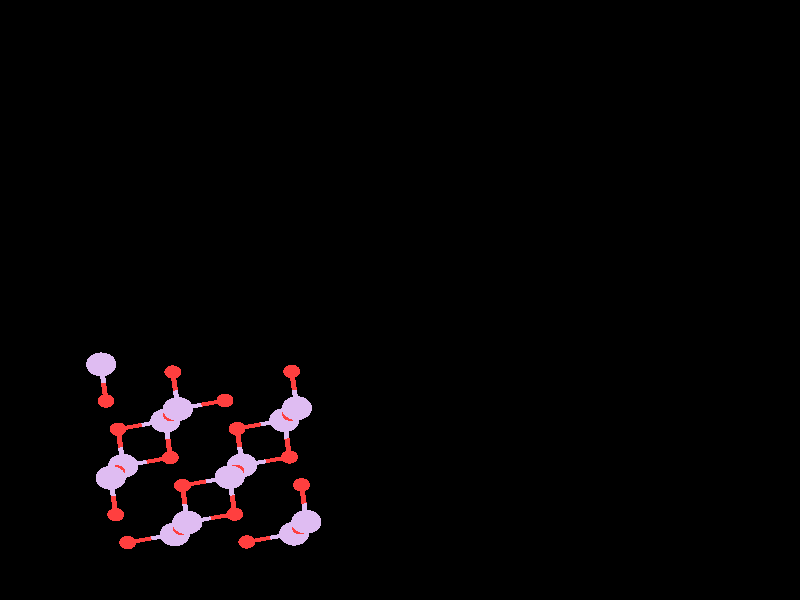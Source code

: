 #include "colors.inc"
#include "finish.inc"

global_settings {assumed_gamma 1 max_trace_level 6}
background {color White transmit 1.0}
camera {orthographic
  right -31.27*x up 29.73*y
  direction 1.00*z
  location <0,0,50.00> look_at <0,0,0>}


light_source {<  2.00,   3.00,  40.00> color White
  area_light <0.70, 0, 0>, <0, 0.70, 0>, 3, 3
  adaptive 1 jitter}
// no fog
#declare simple = finish {phong 0.7}
#declare pale = finish {ambient 0.5 diffuse 0.85 roughness 0.001 specular 0.200 }
#declare intermediate = finish {ambient 0.3 diffuse 0.6 specular 0.1 roughness 0.04}
#declare vmd = finish {ambient 0.0 diffuse 0.65 phong 0.1 phong_size 40.0 specular 0.5 }
#declare jmol = finish {ambient 0.2 diffuse 0.6 specular 1 roughness 0.001 metallic}
#declare ase2 = finish {ambient 0.05 brilliance 3 diffuse 0.6 metallic specular 0.7 roughness 0.04 reflection 0.15}
#declare ase3 = finish {ambient 0.15 brilliance 2 diffuse 0.6 metallic specular 1.0 roughness 0.001 reflection 0.0}
#declare glass = finish {ambient 0.05 diffuse 0.3 specular 1.0 roughness 0.001}
#declare glass2 = finish {ambient 0.01 diffuse 0.3 specular 1.0 reflection 0.25 roughness 0.001}
#declare Rcell = 0.000;
#declare Rbond = 0.100;

#macro atom(LOC, R, COL, TRANS, FIN)
  sphere{LOC, R texture{pigment{color COL transmit TRANS} finish{FIN}}}
#end
#macro constrain(LOC, R, COL, TRANS FIN)
union{torus{R, Rcell rotate 45*z texture{pigment{color COL transmit TRANS} finish{FIN}}}
     torus{R, Rcell rotate -45*z texture{pigment{color COL transmit TRANS} finish{FIN}}}
     translate LOC}
#end

cylinder {<-13.02, -14.16, -33.86>, < 14.89, -13.97, -33.86>, Rcell pigment {Black}}
cylinder {<-14.89,  13.97, -33.86>, < 13.02,  14.16, -33.86>, Rcell pigment {Black}}
cylinder {<-14.89,  13.97,   0.00>, < 13.02,  14.16,   0.00>, Rcell pigment {Black}}
cylinder {<-13.02, -14.16,   0.00>, < 14.89, -13.97,   0.00>, Rcell pigment {Black}}
cylinder {<-13.02, -14.16, -33.86>, <-14.89,  13.97, -33.86>, Rcell pigment {Black}}
cylinder {< 14.89, -13.97, -33.86>, < 13.02,  14.16, -33.86>, Rcell pigment {Black}}
cylinder {< 14.89, -13.97,   0.00>, < 13.02,  14.16,   0.00>, Rcell pigment {Black}}
cylinder {<-13.02, -14.16,   0.00>, <-14.89,  13.97,   0.00>, Rcell pigment {Black}}
cylinder {<-13.02, -14.16, -33.86>, <-13.02, -14.16,   0.00>, Rcell pigment {Black}}
cylinder {< 14.89, -13.97, -33.86>, < 14.89, -13.97,   0.00>, Rcell pigment {Black}}
cylinder {< 13.02,  14.16, -33.86>, < 13.02,  14.16,   0.00>, Rcell pigment {Black}}
cylinder {<-14.89,  13.97, -33.86>, <-14.89,  13.97,   0.00>, Rcell pigment {Black}}
atom(< -8.55, -11.31, -33.86>, 0.33, rgb <1.00, 0.05, 0.05>, 0.0, ase3) // #0
atom(<-10.64, -12.02, -35.65>, 0.33, rgb <1.00, 0.05, 0.05>, 0.0, ase3) // #1
atom(<-10.82,  -8.22, -35.61>, 0.59, rgb <0.74, 0.50, 0.89>, 0.0, ase3) // #2
atom(<-11.31,  -8.81, -32.12>, 0.59, rgb <0.74, 0.50, 0.89>, 0.0, ase3) // #3
atom(< -8.93,  -5.69, -33.86>, 0.33, rgb <1.00, 0.05, 0.05>, 0.0, ase3) // #4
atom(<-11.06,  -8.52, -33.86>, 0.33, rgb <1.00, 0.05, 0.05>, 0.0, ase3) // #5
atom(< -8.98,  -7.81, -35.65>, 0.33, rgb <1.00, 0.05, 0.05>, 0.0, ase3) // #6
atom(<-11.11, -10.64, -32.08>, 0.33, rgb <1.00, 0.05, 0.05>, 0.0, ase3) // #7
atom(< -8.50,  -9.19, -32.08>, 0.33, rgb <1.00, 0.05, 0.05>, 0.0, ase3) // #8
atom(<-11.02,  -6.40, -35.65>, 0.33, rgb <1.00, 0.05, 0.05>, 0.0, ase3) // #9
atom(<-11.68,  -3.19, -32.12>, 0.59, rgb <0.74, 0.50, 0.89>, 0.0, ase3) // #10
atom(<-11.49,  -5.01, -32.08>, 0.33, rgb <1.00, 0.05, 0.05>, 0.0, ase3) // #11
atom(< -8.88,  -3.57, -32.08>, 0.33, rgb <1.00, 0.05, 0.05>, 0.0, ase3) // #12
atom(< -8.80, -11.61, -35.61>, 0.59, rgb <0.74, 0.50, 0.89>, 0.0, ase3) // #13
atom(< -3.90, -11.28, -33.86>, 0.33, rgb <1.00, 0.05, 0.05>, 0.0, ase3) // #14
atom(< -5.99, -11.99, -35.65>, 0.33, rgb <1.00, 0.05, 0.05>, 0.0, ase3) // #15
atom(< -8.31, -11.02, -32.12>, 0.59, rgb <0.74, 0.50, 0.89>, 0.0, ase3) // #16
atom(< -6.17,  -8.19, -35.61>, 0.59, rgb <0.74, 0.50, 0.89>, 0.0, ase3) // #17
atom(< -9.17,  -5.98, -35.61>, 0.59, rgb <0.74, 0.50, 0.89>, 0.0, ase3) // #18
atom(< -6.66,  -8.78, -32.12>, 0.59, rgb <0.74, 0.50, 0.89>, 0.0, ase3) // #19
atom(< -4.28,  -5.66, -33.86>, 0.33, rgb <1.00, 0.05, 0.05>, 0.0, ase3) // #20
atom(< -6.41,  -8.49, -33.86>, 0.33, rgb <1.00, 0.05, 0.05>, 0.0, ase3) // #21
atom(< -4.32,  -7.78, -35.65>, 0.33, rgb <1.00, 0.05, 0.05>, 0.0, ase3) // #22
atom(< -6.46, -10.61, -32.08>, 0.33, rgb <1.00, 0.05, 0.05>, 0.0, ase3) // #23
atom(< -3.85,  -9.16, -32.08>, 0.33, rgb <1.00, 0.05, 0.05>, 0.0, ase3) // #24
atom(< -6.37,  -6.37, -35.65>, 0.33, rgb <1.00, 0.05, 0.05>, 0.0, ase3) // #25
atom(< -8.68,  -5.40, -32.12>, 0.59, rgb <0.74, 0.50, 0.89>, 0.0, ase3) // #26
atom(< -6.84,  -4.98, -32.08>, 0.33, rgb <1.00, 0.05, 0.05>, 0.0, ase3) // #27
atom(< -4.23,  -3.54, -32.08>, 0.33, rgb <1.00, 0.05, 0.05>, 0.0, ase3) // #28
atom(< -4.14, -11.58, -35.61>, 0.59, rgb <0.74, 0.50, 0.89>, 0.0, ase3) // #29
atom(< -3.66, -10.99, -32.12>, 0.59, rgb <0.74, 0.50, 0.89>, 0.0, ase3) // #30
atom(< -4.52,  -5.95, -35.61>, 0.59, rgb <0.74, 0.50, 0.89>, 0.0, ase3) // #31
atom(< -4.03,  -5.36, -32.12>, 0.59, rgb <0.74, 0.50, 0.89>, 0.0, ase3) // #32
cylinder {< -8.55, -11.31, -33.86>, < -8.43, -11.17, -32.99>, Rbond texture{pigment {color rgb <1.00, 0.05, 0.05> transmit 0.0} finish{ase3}}}
cylinder {< -8.31, -11.02, -32.12>, < -8.43, -11.17, -32.99>, Rbond texture{pigment {color rgb <0.74, 0.50, 0.89> transmit 0.0} finish{ase3}}}
cylinder {< -8.55, -11.31, -33.86>, < -8.67, -11.46, -34.74>, Rbond texture{pigment {color rgb <1.00, 0.05, 0.05> transmit 0.0} finish{ase3}}}
cylinder {< -8.80, -11.61, -35.61>, < -8.67, -11.46, -34.74>, Rbond texture{pigment {color rgb <0.74, 0.50, 0.89> transmit 0.0} finish{ase3}}}
cylinder {<-10.64, -12.02, -35.65>, < -9.72, -11.81, -35.63>, Rbond texture{pigment {color rgb <1.00, 0.05, 0.05> transmit 0.0} finish{ase3}}}
cylinder {< -8.80, -11.61, -35.61>, < -9.72, -11.81, -35.63>, Rbond texture{pigment {color rgb <0.74, 0.50, 0.89> transmit 0.0} finish{ase3}}}
cylinder {<-10.82,  -8.22, -35.61>, <-10.94,  -8.37, -34.74>, Rbond texture{pigment {color rgb <0.74, 0.50, 0.89> transmit 0.0} finish{ase3}}}
cylinder {<-11.06,  -8.52, -33.86>, <-10.94,  -8.37, -34.74>, Rbond texture{pigment {color rgb <1.00, 0.05, 0.05> transmit 0.0} finish{ase3}}}
cylinder {<-10.82,  -8.22, -35.61>, <-10.92,  -7.31, -35.63>, Rbond texture{pigment {color rgb <0.74, 0.50, 0.89> transmit 0.0} finish{ase3}}}
cylinder {<-11.02,  -6.40, -35.65>, <-10.92,  -7.31, -35.63>, Rbond texture{pigment {color rgb <1.00, 0.05, 0.05> transmit 0.0} finish{ase3}}}
cylinder {<-10.82,  -8.22, -35.61>, < -9.90,  -8.02, -35.63>, Rbond texture{pigment {color rgb <0.74, 0.50, 0.89> transmit 0.0} finish{ase3}}}
cylinder {< -8.98,  -7.81, -35.65>, < -9.90,  -8.02, -35.63>, Rbond texture{pigment {color rgb <1.00, 0.05, 0.05> transmit 0.0} finish{ase3}}}
cylinder {<-11.31,  -8.81, -32.12>, <-11.21,  -9.72, -32.10>, Rbond texture{pigment {color rgb <0.74, 0.50, 0.89> transmit 0.0} finish{ase3}}}
cylinder {<-11.11, -10.64, -32.08>, <-11.21,  -9.72, -32.10>, Rbond texture{pigment {color rgb <1.00, 0.05, 0.05> transmit 0.0} finish{ase3}}}
cylinder {<-11.31,  -8.81, -32.12>, <-11.19,  -8.66, -32.99>, Rbond texture{pigment {color rgb <0.74, 0.50, 0.89> transmit 0.0} finish{ase3}}}
cylinder {<-11.06,  -8.52, -33.86>, <-11.19,  -8.66, -32.99>, Rbond texture{pigment {color rgb <1.00, 0.05, 0.05> transmit 0.0} finish{ase3}}}
cylinder {< -8.93,  -5.69, -33.86>, < -9.05,  -5.84, -34.74>, Rbond texture{pigment {color rgb <1.00, 0.05, 0.05> transmit 0.0} finish{ase3}}}
cylinder {< -9.17,  -5.98, -35.61>, < -9.05,  -5.84, -34.74>, Rbond texture{pigment {color rgb <0.74, 0.50, 0.89> transmit 0.0} finish{ase3}}}
cylinder {< -8.93,  -5.69, -33.86>, < -8.80,  -5.54, -32.99>, Rbond texture{pigment {color rgb <1.00, 0.05, 0.05> transmit 0.0} finish{ase3}}}
cylinder {< -8.68,  -5.40, -32.12>, < -8.80,  -5.54, -32.99>, Rbond texture{pigment {color rgb <0.74, 0.50, 0.89> transmit 0.0} finish{ase3}}}
cylinder {< -8.98,  -7.81, -35.65>, < -9.07,  -6.90, -35.63>, Rbond texture{pigment {color rgb <1.00, 0.05, 0.05> transmit 0.0} finish{ase3}}}
cylinder {< -9.17,  -5.98, -35.61>, < -9.07,  -6.90, -35.63>, Rbond texture{pigment {color rgb <0.74, 0.50, 0.89> transmit 0.0} finish{ase3}}}
cylinder {< -8.50,  -9.19, -32.08>, < -8.41, -10.11, -32.10>, Rbond texture{pigment {color rgb <1.00, 0.05, 0.05> transmit 0.0} finish{ase3}}}
cylinder {< -8.31, -11.02, -32.12>, < -8.41, -10.11, -32.10>, Rbond texture{pigment {color rgb <0.74, 0.50, 0.89> transmit 0.0} finish{ase3}}}
cylinder {< -8.50,  -9.19, -32.08>, < -7.58,  -8.99, -32.10>, Rbond texture{pigment {color rgb <1.00, 0.05, 0.05> transmit 0.0} finish{ase3}}}
cylinder {< -6.66,  -8.78, -32.12>, < -7.58,  -8.99, -32.10>, Rbond texture{pigment {color rgb <0.74, 0.50, 0.89> transmit 0.0} finish{ase3}}}
cylinder {<-11.02,  -6.40, -35.65>, <-10.09,  -6.19, -35.63>, Rbond texture{pigment {color rgb <1.00, 0.05, 0.05> transmit 0.0} finish{ase3}}}
cylinder {< -9.17,  -5.98, -35.61>, <-10.09,  -6.19, -35.63>, Rbond texture{pigment {color rgb <0.74, 0.50, 0.89> transmit 0.0} finish{ase3}}}
cylinder {<-11.68,  -3.19, -32.12>, <-11.59,  -4.10, -32.10>, Rbond texture{pigment {color rgb <0.74, 0.50, 0.89> transmit 0.0} finish{ase3}}}
cylinder {<-11.49,  -5.01, -32.08>, <-11.59,  -4.10, -32.10>, Rbond texture{pigment {color rgb <1.00, 0.05, 0.05> transmit 0.0} finish{ase3}}}
cylinder {< -8.88,  -3.57, -32.08>, < -8.78,  -4.48, -32.10>, Rbond texture{pigment {color rgb <1.00, 0.05, 0.05> transmit 0.0} finish{ase3}}}
cylinder {< -8.68,  -5.40, -32.12>, < -8.78,  -4.48, -32.10>, Rbond texture{pigment {color rgb <0.74, 0.50, 0.89> transmit 0.0} finish{ase3}}}
cylinder {< -3.90, -11.28, -33.86>, < -4.02, -11.43, -34.74>, Rbond texture{pigment {color rgb <1.00, 0.05, 0.05> transmit 0.0} finish{ase3}}}
cylinder {< -4.14, -11.58, -35.61>, < -4.02, -11.43, -34.74>, Rbond texture{pigment {color rgb <0.74, 0.50, 0.89> transmit 0.0} finish{ase3}}}
cylinder {< -3.90, -11.28, -33.86>, < -3.78, -11.14, -32.99>, Rbond texture{pigment {color rgb <1.00, 0.05, 0.05> transmit 0.0} finish{ase3}}}
cylinder {< -3.66, -10.99, -32.12>, < -3.78, -11.14, -32.99>, Rbond texture{pigment {color rgb <0.74, 0.50, 0.89> transmit 0.0} finish{ase3}}}
cylinder {< -5.99, -11.99, -35.65>, < -5.07, -11.78, -35.63>, Rbond texture{pigment {color rgb <1.00, 0.05, 0.05> transmit 0.0} finish{ase3}}}
cylinder {< -4.14, -11.58, -35.61>, < -5.07, -11.78, -35.63>, Rbond texture{pigment {color rgb <0.74, 0.50, 0.89> transmit 0.0} finish{ase3}}}
cylinder {< -8.31, -11.02, -32.12>, < -7.39, -10.81, -32.10>, Rbond texture{pigment {color rgb <0.74, 0.50, 0.89> transmit 0.0} finish{ase3}}}
cylinder {< -6.46, -10.61, -32.08>, < -7.39, -10.81, -32.10>, Rbond texture{pigment {color rgb <1.00, 0.05, 0.05> transmit 0.0} finish{ase3}}}
cylinder {< -6.17,  -8.19, -35.61>, < -6.29,  -8.34, -34.74>, Rbond texture{pigment {color rgb <0.74, 0.50, 0.89> transmit 0.0} finish{ase3}}}
cylinder {< -6.41,  -8.49, -33.86>, < -6.29,  -8.34, -34.74>, Rbond texture{pigment {color rgb <1.00, 0.05, 0.05> transmit 0.0} finish{ase3}}}
cylinder {< -6.17,  -8.19, -35.61>, < -6.27,  -7.28, -35.63>, Rbond texture{pigment {color rgb <0.74, 0.50, 0.89> transmit 0.0} finish{ase3}}}
cylinder {< -6.37,  -6.37, -35.65>, < -6.27,  -7.28, -35.63>, Rbond texture{pigment {color rgb <1.00, 0.05, 0.05> transmit 0.0} finish{ase3}}}
cylinder {< -6.17,  -8.19, -35.61>, < -5.25,  -7.99, -35.63>, Rbond texture{pigment {color rgb <0.74, 0.50, 0.89> transmit 0.0} finish{ase3}}}
cylinder {< -4.32,  -7.78, -35.65>, < -5.25,  -7.99, -35.63>, Rbond texture{pigment {color rgb <1.00, 0.05, 0.05> transmit 0.0} finish{ase3}}}
cylinder {< -6.66,  -8.78, -32.12>, < -6.56,  -9.69, -32.10>, Rbond texture{pigment {color rgb <0.74, 0.50, 0.89> transmit 0.0} finish{ase3}}}
cylinder {< -6.46, -10.61, -32.08>, < -6.56,  -9.69, -32.10>, Rbond texture{pigment {color rgb <1.00, 0.05, 0.05> transmit 0.0} finish{ase3}}}
cylinder {< -6.66,  -8.78, -32.12>, < -6.54,  -8.63, -32.99>, Rbond texture{pigment {color rgb <0.74, 0.50, 0.89> transmit 0.0} finish{ase3}}}
cylinder {< -6.41,  -8.49, -33.86>, < -6.54,  -8.63, -32.99>, Rbond texture{pigment {color rgb <1.00, 0.05, 0.05> transmit 0.0} finish{ase3}}}
cylinder {< -4.28,  -5.66, -33.86>, < -4.40,  -5.80, -34.74>, Rbond texture{pigment {color rgb <1.00, 0.05, 0.05> transmit 0.0} finish{ase3}}}
cylinder {< -4.52,  -5.95, -35.61>, < -4.40,  -5.80, -34.74>, Rbond texture{pigment {color rgb <0.74, 0.50, 0.89> transmit 0.0} finish{ase3}}}
cylinder {< -4.28,  -5.66, -33.86>, < -4.15,  -5.51, -32.99>, Rbond texture{pigment {color rgb <1.00, 0.05, 0.05> transmit 0.0} finish{ase3}}}
cylinder {< -4.03,  -5.36, -32.12>, < -4.15,  -5.51, -32.99>, Rbond texture{pigment {color rgb <0.74, 0.50, 0.89> transmit 0.0} finish{ase3}}}
cylinder {< -4.32,  -7.78, -35.65>, < -4.42,  -6.86, -35.63>, Rbond texture{pigment {color rgb <1.00, 0.05, 0.05> transmit 0.0} finish{ase3}}}
cylinder {< -4.52,  -5.95, -35.61>, < -4.42,  -6.86, -35.63>, Rbond texture{pigment {color rgb <0.74, 0.50, 0.89> transmit 0.0} finish{ase3}}}
cylinder {< -3.85,  -9.16, -32.08>, < -3.75, -10.08, -32.10>, Rbond texture{pigment {color rgb <1.00, 0.05, 0.05> transmit 0.0} finish{ase3}}}
cylinder {< -3.66, -10.99, -32.12>, < -3.75, -10.08, -32.10>, Rbond texture{pigment {color rgb <0.74, 0.50, 0.89> transmit 0.0} finish{ase3}}}
cylinder {< -6.37,  -6.37, -35.65>, < -5.44,  -6.16, -35.63>, Rbond texture{pigment {color rgb <1.00, 0.05, 0.05> transmit 0.0} finish{ase3}}}
cylinder {< -4.52,  -5.95, -35.61>, < -5.44,  -6.16, -35.63>, Rbond texture{pigment {color rgb <0.74, 0.50, 0.89> transmit 0.0} finish{ase3}}}
cylinder {< -8.68,  -5.40, -32.12>, < -7.76,  -5.19, -32.10>, Rbond texture{pigment {color rgb <0.74, 0.50, 0.89> transmit 0.0} finish{ase3}}}
cylinder {< -6.84,  -4.98, -32.08>, < -7.76,  -5.19, -32.10>, Rbond texture{pigment {color rgb <1.00, 0.05, 0.05> transmit 0.0} finish{ase3}}}
cylinder {< -4.23,  -3.54, -32.08>, < -4.13,  -4.45, -32.10>, Rbond texture{pigment {color rgb <1.00, 0.05, 0.05> transmit 0.0} finish{ase3}}}
cylinder {< -4.03,  -5.36, -32.12>, < -4.13,  -4.45, -32.10>, Rbond texture{pigment {color rgb <0.74, 0.50, 0.89> transmit 0.0} finish{ase3}}}
// no constraints
